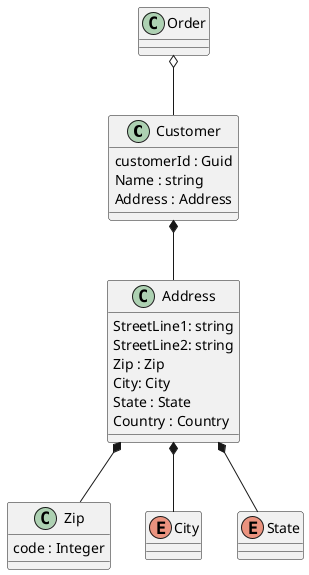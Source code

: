 @startuml classes

class Customer {
  customerId : Guid
  Name : string
  Address : Address

}
class Address{
  StreetLine1: string
  StreetLine2: string
  Zip : Zip
  City: City
  State : State
  Country : Country
}

class Zip{
  code : Integer 
}

enum City{}
enum State{}
Order o-- Customer
Customer *-- Address
Address *-- City
Address *-- Zip
Address *-- State

@enduml
